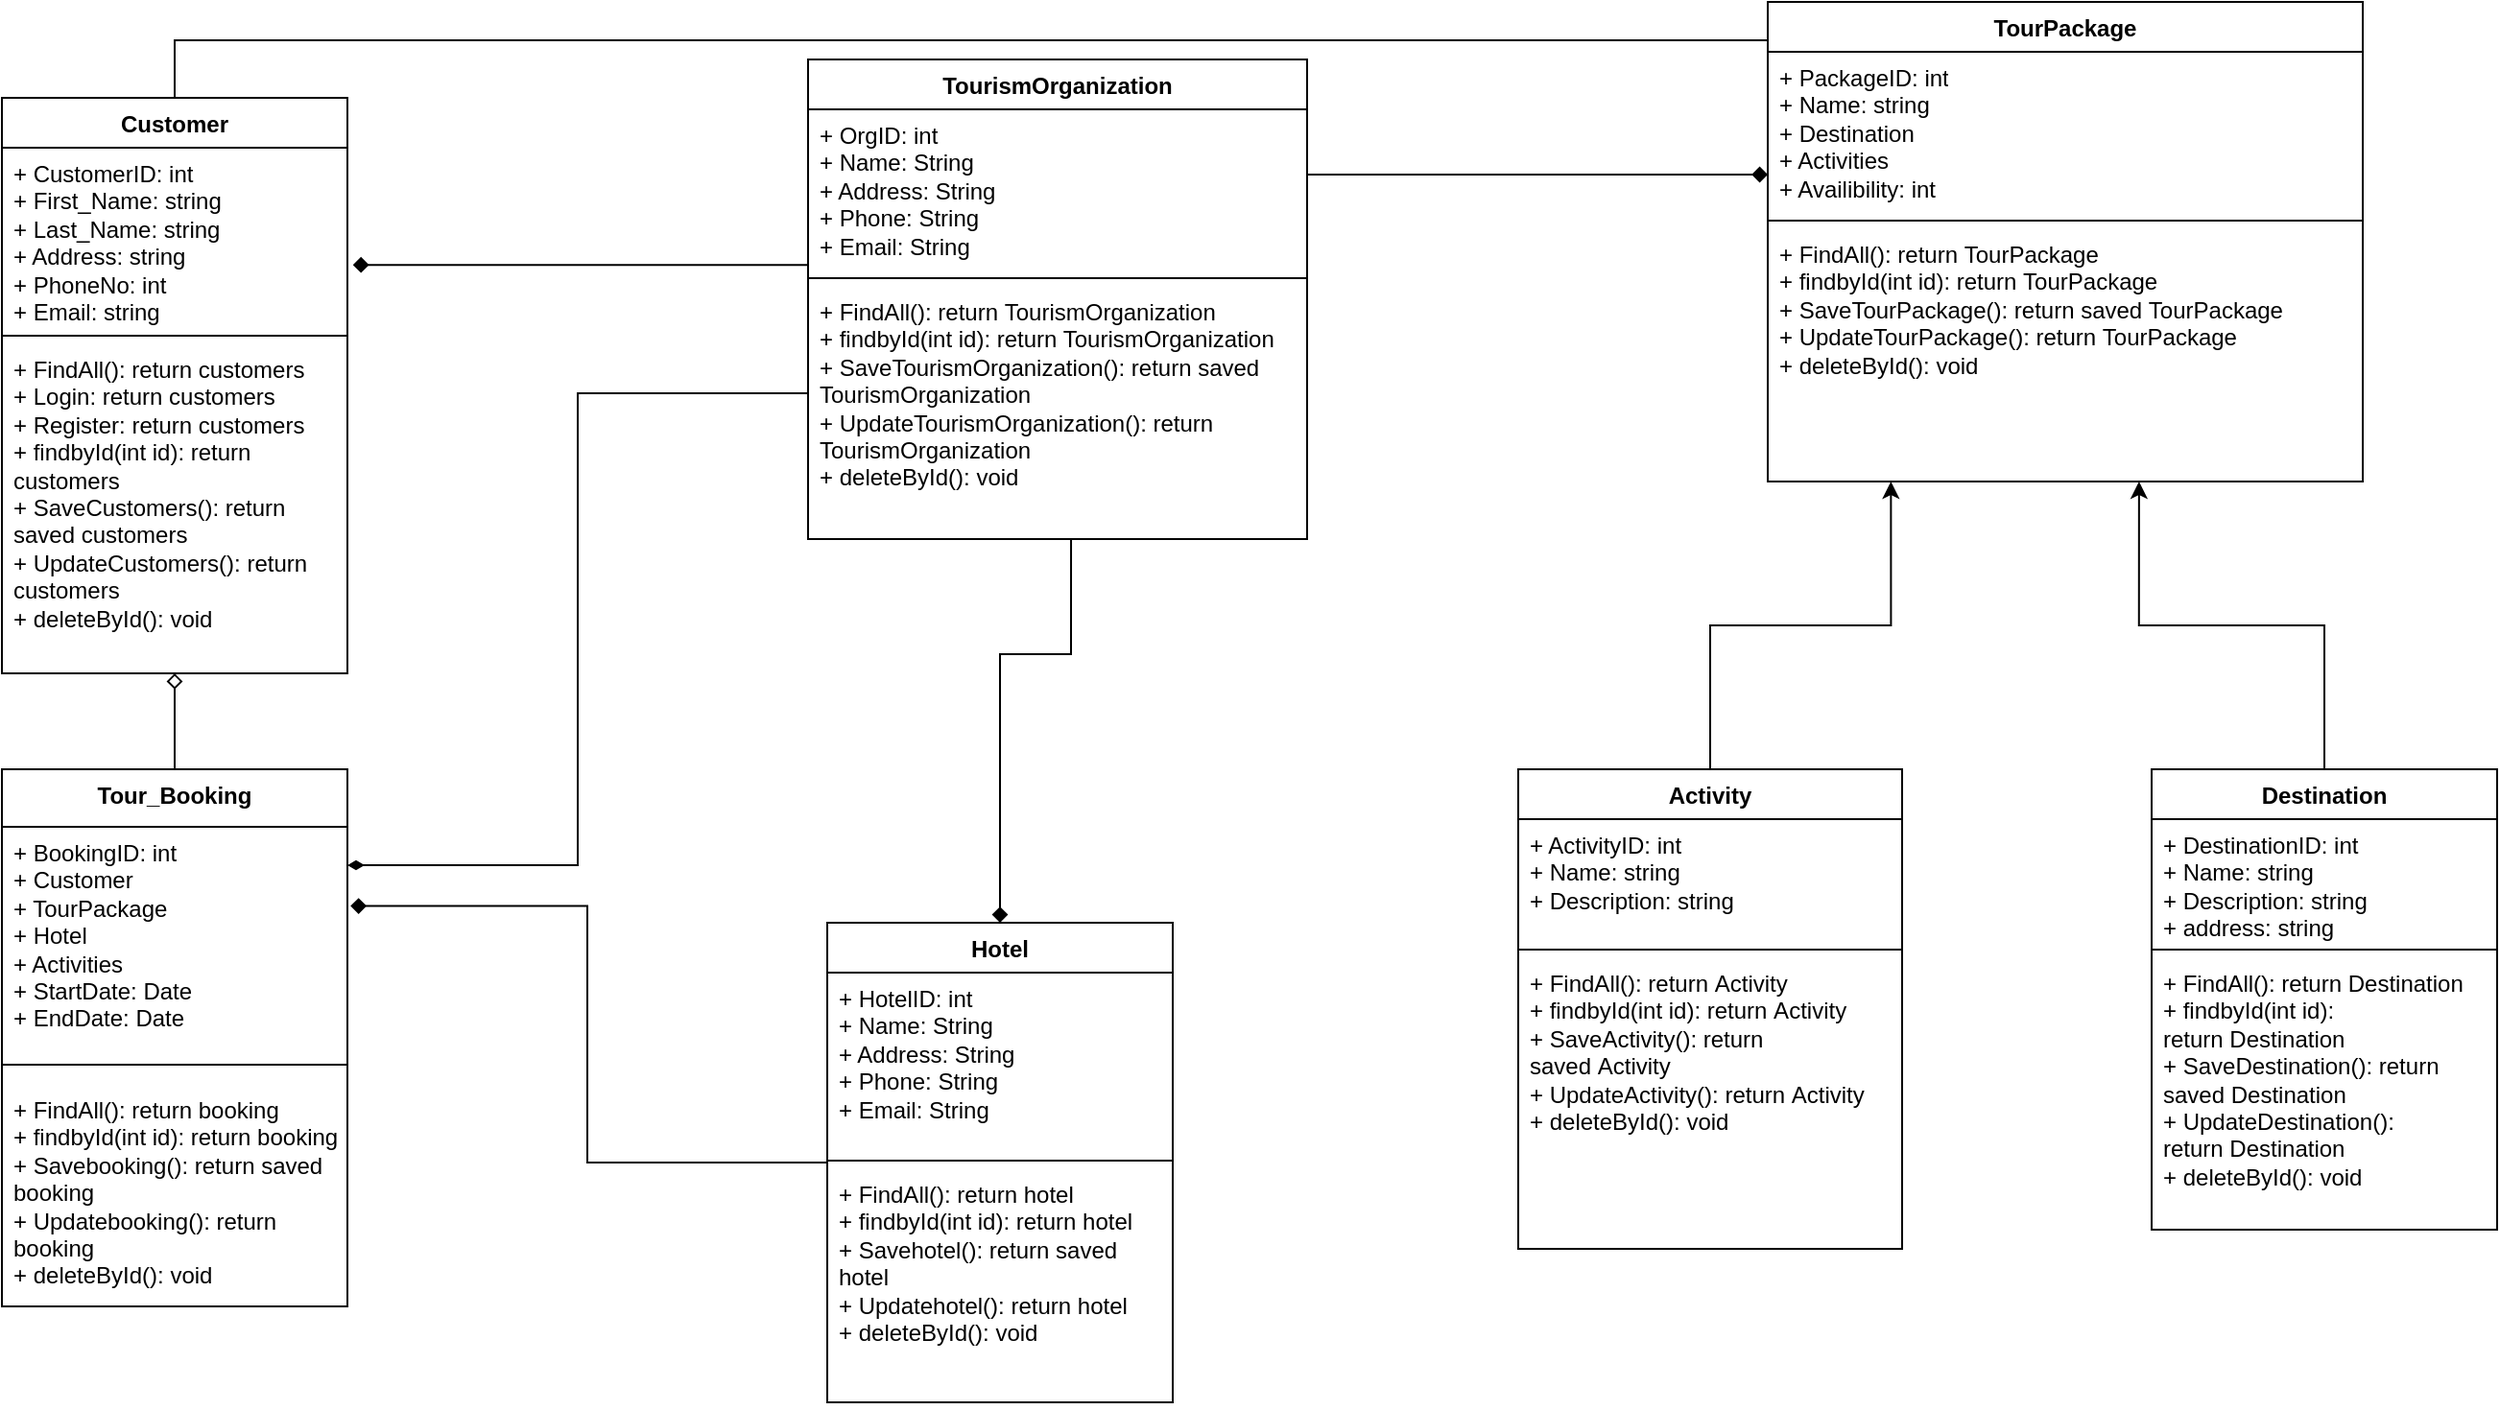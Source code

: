 <mxfile version="21.3.7" type="github">
  <diagram name="Page-1" id="bnu2dSghorLNrWTK2V-a">
    <mxGraphModel dx="1671" dy="936" grid="1" gridSize="10" guides="1" tooltips="1" connect="1" arrows="1" fold="1" page="1" pageScale="1" pageWidth="1169" pageHeight="827" math="0" shadow="0">
      <root>
        <mxCell id="0" />
        <mxCell id="1" parent="0" />
        <mxCell id="KHNytJC65dDUJxfTVJpx-35" style="edgeStyle=orthogonalEdgeStyle;rounded=0;orthogonalLoop=1;jettySize=auto;html=1;entryX=0.006;entryY=0.083;entryDx=0;entryDy=0;entryPerimeter=0;endArrow=diamond;endFill=1;" parent="1" source="KHNytJC65dDUJxfTVJpx-1" target="KHNytJC65dDUJxfTVJpx-18" edge="1">
          <mxGeometry relative="1" as="geometry">
            <Array as="points">
              <mxPoint x="140" y="50" />
              <mxPoint x="1031" y="50" />
            </Array>
          </mxGeometry>
        </mxCell>
        <mxCell id="KHNytJC65dDUJxfTVJpx-1" value="Customer" style="swimlane;fontStyle=1;align=center;verticalAlign=top;childLayout=stackLayout;horizontal=1;startSize=26;horizontalStack=0;resizeParent=1;resizeParentMax=0;resizeLast=0;collapsible=1;marginBottom=0;whiteSpace=wrap;html=1;" parent="1" vertex="1">
          <mxGeometry x="50" y="80" width="180" height="300" as="geometry">
            <mxRectangle x="100" y="80" width="100" height="30" as="alternateBounds" />
          </mxGeometry>
        </mxCell>
        <mxCell id="KHNytJC65dDUJxfTVJpx-2" value="+ CustomerID: int&lt;br&gt;+ First_Name: string&lt;br&gt;+ Last_Name: string&lt;br&gt;+ Address: string&lt;br&gt;+ PhoneNo: int&lt;br&gt;+ Email: string" style="text;strokeColor=none;fillColor=none;align=left;verticalAlign=top;spacingLeft=4;spacingRight=4;overflow=hidden;rotatable=0;points=[[0,0.5],[1,0.5]];portConstraint=eastwest;whiteSpace=wrap;html=1;" parent="KHNytJC65dDUJxfTVJpx-1" vertex="1">
          <mxGeometry y="26" width="180" height="94" as="geometry" />
        </mxCell>
        <mxCell id="KHNytJC65dDUJxfTVJpx-3" value="" style="line;strokeWidth=1;fillColor=none;align=left;verticalAlign=middle;spacingTop=-1;spacingLeft=3;spacingRight=3;rotatable=0;labelPosition=right;points=[];portConstraint=eastwest;strokeColor=inherit;" parent="KHNytJC65dDUJxfTVJpx-1" vertex="1">
          <mxGeometry y="120" width="180" height="8" as="geometry" />
        </mxCell>
        <mxCell id="KHNytJC65dDUJxfTVJpx-4" value="+ FindAll(): return customers&lt;br&gt;+ Login: return customers&lt;br&gt;+ Register: return customers&lt;br&gt;+ findbyId(int id): return customers&lt;br&gt;+ SaveCustomers(): return saved customers&lt;br&gt;+ UpdateCustomers(): return customers&lt;br&gt;+ deleteById(): void" style="text;strokeColor=none;fillColor=none;align=left;verticalAlign=top;spacingLeft=4;spacingRight=4;overflow=hidden;rotatable=0;points=[[0,0.5],[1,0.5]];portConstraint=eastwest;whiteSpace=wrap;html=1;" parent="KHNytJC65dDUJxfTVJpx-1" vertex="1">
          <mxGeometry y="128" width="180" height="172" as="geometry" />
        </mxCell>
        <mxCell id="KHNytJC65dDUJxfTVJpx-30" style="edgeStyle=orthogonalEdgeStyle;rounded=0;orthogonalLoop=1;jettySize=auto;html=1;entryX=0.5;entryY=1;entryDx=0;entryDy=0;entryPerimeter=0;endArrow=diamond;endFill=0;" parent="1" source="KHNytJC65dDUJxfTVJpx-5" target="KHNytJC65dDUJxfTVJpx-4" edge="1">
          <mxGeometry relative="1" as="geometry" />
        </mxCell>
        <mxCell id="KHNytJC65dDUJxfTVJpx-5" value="Tour_Booking" style="swimlane;fontStyle=1;align=center;verticalAlign=top;childLayout=stackLayout;horizontal=1;startSize=30;horizontalStack=0;resizeParent=1;resizeParentMax=0;resizeLast=0;collapsible=1;marginBottom=0;whiteSpace=wrap;html=1;" parent="1" vertex="1">
          <mxGeometry x="50" y="430" width="180" height="280" as="geometry">
            <mxRectangle x="100" y="80" width="100" height="30" as="alternateBounds" />
          </mxGeometry>
        </mxCell>
        <mxCell id="KHNytJC65dDUJxfTVJpx-6" value="+ BookingID: int&lt;br&gt;+ Customer&lt;br&gt;+ TourPackage&lt;br&gt;+ Hotel&lt;br&gt;+ Activities&lt;br&gt;+ StartDate: Date&lt;br&gt;+ EndDate: Date" style="text;strokeColor=none;fillColor=none;align=left;verticalAlign=top;spacingLeft=4;spacingRight=4;overflow=hidden;rotatable=0;points=[[0,0.5],[1,0.5]];portConstraint=eastwest;whiteSpace=wrap;html=1;" parent="KHNytJC65dDUJxfTVJpx-5" vertex="1">
          <mxGeometry y="30" width="180" height="114" as="geometry" />
        </mxCell>
        <mxCell id="KHNytJC65dDUJxfTVJpx-7" value="" style="line;strokeWidth=1;fillColor=none;align=left;verticalAlign=middle;spacingTop=-1;spacingLeft=3;spacingRight=3;rotatable=0;labelPosition=right;points=[];portConstraint=eastwest;strokeColor=inherit;" parent="KHNytJC65dDUJxfTVJpx-5" vertex="1">
          <mxGeometry y="144" width="180" height="20" as="geometry" />
        </mxCell>
        <mxCell id="KHNytJC65dDUJxfTVJpx-8" value="+ FindAll(): return booking&lt;br style=&quot;border-color: var(--border-color);&quot;&gt;+ findbyId(int id): return booking&lt;br style=&quot;border-color: var(--border-color);&quot;&gt;+ Savebooking(): return saved booking&lt;br style=&quot;border-color: var(--border-color);&quot;&gt;+ Updatebooking(): return booking&lt;br style=&quot;border-color: var(--border-color);&quot;&gt;+ deleteById(): void" style="text;strokeColor=none;fillColor=none;align=left;verticalAlign=top;spacingLeft=4;spacingRight=4;overflow=hidden;rotatable=0;points=[[0,0.5],[1,0.5]];portConstraint=eastwest;whiteSpace=wrap;html=1;" parent="KHNytJC65dDUJxfTVJpx-5" vertex="1">
          <mxGeometry y="164" width="180" height="116" as="geometry" />
        </mxCell>
        <mxCell id="KHNytJC65dDUJxfTVJpx-38" style="edgeStyle=orthogonalEdgeStyle;rounded=0;orthogonalLoop=1;jettySize=auto;html=1;entryX=1.009;entryY=0.362;entryDx=0;entryDy=0;entryPerimeter=0;endArrow=diamond;endFill=1;" parent="1" source="KHNytJC65dDUJxfTVJpx-10" edge="1" target="KHNytJC65dDUJxfTVJpx-6">
          <mxGeometry relative="1" as="geometry">
            <mxPoint x="230" y="489" as="targetPoint" />
          </mxGeometry>
        </mxCell>
        <mxCell id="KHNytJC65dDUJxfTVJpx-10" value="Hotel" style="swimlane;fontStyle=1;align=center;verticalAlign=top;childLayout=stackLayout;horizontal=1;startSize=26;horizontalStack=0;resizeParent=1;resizeParentMax=0;resizeLast=0;collapsible=1;marginBottom=0;whiteSpace=wrap;html=1;" parent="1" vertex="1">
          <mxGeometry x="480" y="510" width="180" height="250" as="geometry">
            <mxRectangle x="100" y="80" width="100" height="30" as="alternateBounds" />
          </mxGeometry>
        </mxCell>
        <mxCell id="KHNytJC65dDUJxfTVJpx-11" value="+ HotelID: int&lt;br&gt;+ Name: String&lt;br&gt;+ Address: String&lt;br&gt;+ Phone: String&lt;br&gt;+ Email: String&lt;br&gt;" style="text;strokeColor=none;fillColor=none;align=left;verticalAlign=top;spacingLeft=4;spacingRight=4;overflow=hidden;rotatable=0;points=[[0,0.5],[1,0.5]];portConstraint=eastwest;whiteSpace=wrap;html=1;" parent="KHNytJC65dDUJxfTVJpx-10" vertex="1">
          <mxGeometry y="26" width="180" height="94" as="geometry" />
        </mxCell>
        <mxCell id="KHNytJC65dDUJxfTVJpx-12" value="" style="line;strokeWidth=1;fillColor=none;align=left;verticalAlign=middle;spacingTop=-1;spacingLeft=3;spacingRight=3;rotatable=0;labelPosition=right;points=[];portConstraint=eastwest;strokeColor=inherit;" parent="KHNytJC65dDUJxfTVJpx-10" vertex="1">
          <mxGeometry y="120" width="180" height="8" as="geometry" />
        </mxCell>
        <mxCell id="KHNytJC65dDUJxfTVJpx-13" value="+ FindAll(): return hotel&lt;br style=&quot;border-color: var(--border-color);&quot;&gt;+ findbyId(int id): return hotel&lt;br style=&quot;border-color: var(--border-color);&quot;&gt;+ Savehotel(): return saved hotel&lt;br style=&quot;border-color: var(--border-color);&quot;&gt;+ Updatehotel(): return hotel&lt;br style=&quot;border-color: var(--border-color);&quot;&gt;+ deleteById(): void" style="text;strokeColor=none;fillColor=none;align=left;verticalAlign=top;spacingLeft=4;spacingRight=4;overflow=hidden;rotatable=0;points=[[0,0.5],[1,0.5]];portConstraint=eastwest;whiteSpace=wrap;html=1;" parent="KHNytJC65dDUJxfTVJpx-10" vertex="1">
          <mxGeometry y="128" width="180" height="122" as="geometry" />
        </mxCell>
        <mxCell id="KHNytJC65dDUJxfTVJpx-32" style="edgeStyle=orthogonalEdgeStyle;rounded=0;orthogonalLoop=1;jettySize=auto;html=1;entryX=1.016;entryY=0.65;entryDx=0;entryDy=0;entryPerimeter=0;endArrow=diamond;endFill=1;" parent="1" source="KHNytJC65dDUJxfTVJpx-14" target="KHNytJC65dDUJxfTVJpx-2" edge="1">
          <mxGeometry relative="1" as="geometry">
            <Array as="points">
              <mxPoint x="520" y="167" />
              <mxPoint x="520" y="167" />
            </Array>
          </mxGeometry>
        </mxCell>
        <mxCell id="KHNytJC65dDUJxfTVJpx-36" style="edgeStyle=orthogonalEdgeStyle;rounded=0;orthogonalLoop=1;jettySize=auto;html=1;exitX=0;exitY=0.5;exitDx=0;exitDy=0;endArrow=diamondThin;endFill=1;" parent="1" source="KHNytJC65dDUJxfTVJpx-17" edge="1">
          <mxGeometry relative="1" as="geometry">
            <mxPoint x="230" y="480" as="targetPoint" />
            <Array as="points">
              <mxPoint x="350" y="234" />
              <mxPoint x="350" y="480" />
              <mxPoint x="230" y="480" />
            </Array>
          </mxGeometry>
        </mxCell>
        <mxCell id="KHNytJC65dDUJxfTVJpx-37" style="edgeStyle=orthogonalEdgeStyle;rounded=0;orthogonalLoop=1;jettySize=auto;html=1;entryX=0.5;entryY=0;entryDx=0;entryDy=0;endArrow=diamond;endFill=1;exitX=0.527;exitY=1.004;exitDx=0;exitDy=0;exitPerimeter=0;" parent="1" source="KHNytJC65dDUJxfTVJpx-17" target="KHNytJC65dDUJxfTVJpx-10" edge="1">
          <mxGeometry relative="1" as="geometry">
            <Array as="points">
              <mxPoint x="607" y="370" />
              <mxPoint x="570" y="370" />
            </Array>
            <mxPoint x="700" y="350" as="sourcePoint" />
          </mxGeometry>
        </mxCell>
        <mxCell id="KHNytJC65dDUJxfTVJpx-14" value="TourismOrganization" style="swimlane;fontStyle=1;align=center;verticalAlign=top;childLayout=stackLayout;horizontal=1;startSize=26;horizontalStack=0;resizeParent=1;resizeParentMax=0;resizeLast=0;collapsible=1;marginBottom=0;whiteSpace=wrap;html=1;" parent="1" vertex="1">
          <mxGeometry x="470" y="60" width="260" height="250" as="geometry">
            <mxRectangle x="100" y="80" width="100" height="30" as="alternateBounds" />
          </mxGeometry>
        </mxCell>
        <mxCell id="KHNytJC65dDUJxfTVJpx-15" value="+ OrgID: int&lt;br style=&quot;border-color: var(--border-color);&quot;&gt;+ Name: String&lt;br style=&quot;border-color: var(--border-color);&quot;&gt;+ Address: String&lt;br style=&quot;border-color: var(--border-color);&quot;&gt;+ Phone: String&lt;br style=&quot;border-color: var(--border-color);&quot;&gt;+ Email: String" style="text;strokeColor=none;fillColor=none;align=left;verticalAlign=top;spacingLeft=4;spacingRight=4;overflow=hidden;rotatable=0;points=[[0,0.5],[1,0.5]];portConstraint=eastwest;whiteSpace=wrap;html=1;" parent="KHNytJC65dDUJxfTVJpx-14" vertex="1">
          <mxGeometry y="26" width="260" height="84" as="geometry" />
        </mxCell>
        <mxCell id="KHNytJC65dDUJxfTVJpx-16" value="" style="line;strokeWidth=1;fillColor=none;align=left;verticalAlign=middle;spacingTop=-1;spacingLeft=3;spacingRight=3;rotatable=0;labelPosition=right;points=[];portConstraint=eastwest;strokeColor=inherit;" parent="KHNytJC65dDUJxfTVJpx-14" vertex="1">
          <mxGeometry y="110" width="260" height="8" as="geometry" />
        </mxCell>
        <mxCell id="KHNytJC65dDUJxfTVJpx-17" value="+ FindAll(): return&amp;nbsp;TourismOrganization&lt;br style=&quot;border-color: var(--border-color);&quot;&gt;+ findbyId(int id): return TourismOrganization&lt;br style=&quot;border-color: var(--border-color);&quot;&gt;+ SaveTourismOrganization(): return saved TourismOrganization&lt;br style=&quot;border-color: var(--border-color);&quot;&gt;+ UpdateTourismOrganization(): return TourismOrganization&lt;br style=&quot;border-color: var(--border-color);&quot;&gt;+ deleteById(): void" style="text;strokeColor=none;fillColor=none;align=left;verticalAlign=top;spacingLeft=4;spacingRight=4;overflow=hidden;rotatable=0;points=[[0,0.5],[1,0.5]];portConstraint=eastwest;whiteSpace=wrap;html=1;" parent="KHNytJC65dDUJxfTVJpx-14" vertex="1">
          <mxGeometry y="118" width="260" height="132" as="geometry" />
        </mxCell>
        <mxCell id="KHNytJC65dDUJxfTVJpx-18" value="TourPackage" style="swimlane;fontStyle=1;align=center;verticalAlign=top;childLayout=stackLayout;horizontal=1;startSize=26;horizontalStack=0;resizeParent=1;resizeParentMax=0;resizeLast=0;collapsible=1;marginBottom=0;whiteSpace=wrap;html=1;" parent="1" vertex="1">
          <mxGeometry x="970" y="30" width="310" height="250" as="geometry">
            <mxRectangle x="100" y="80" width="100" height="30" as="alternateBounds" />
          </mxGeometry>
        </mxCell>
        <mxCell id="KHNytJC65dDUJxfTVJpx-19" value="+ PackageID: int&lt;br&gt;+ Name: string&lt;br&gt;+ Destination&lt;br&gt;+ Activities&lt;br&gt;+ Availibility: int" style="text;strokeColor=none;fillColor=none;align=left;verticalAlign=top;spacingLeft=4;spacingRight=4;overflow=hidden;rotatable=0;points=[[0,0.5],[1,0.5]];portConstraint=eastwest;whiteSpace=wrap;html=1;" parent="KHNytJC65dDUJxfTVJpx-18" vertex="1">
          <mxGeometry y="26" width="310" height="84" as="geometry" />
        </mxCell>
        <mxCell id="KHNytJC65dDUJxfTVJpx-20" value="" style="line;strokeWidth=1;fillColor=none;align=left;verticalAlign=middle;spacingTop=-1;spacingLeft=3;spacingRight=3;rotatable=0;labelPosition=right;points=[];portConstraint=eastwest;strokeColor=inherit;" parent="KHNytJC65dDUJxfTVJpx-18" vertex="1">
          <mxGeometry y="110" width="310" height="8" as="geometry" />
        </mxCell>
        <mxCell id="KHNytJC65dDUJxfTVJpx-21" value="+ FindAll(): return&amp;nbsp;TourPackage&lt;br style=&quot;border-color: var(--border-color);&quot;&gt;+ findbyId(int id): return&amp;nbsp;TourPackage&lt;br style=&quot;border-color: var(--border-color);&quot;&gt;+ SaveTourPackage(): return saved&amp;nbsp;TourPackage&lt;br style=&quot;border-color: var(--border-color);&quot;&gt;+ UpdateTourPackage(): return&amp;nbsp;TourPackage&lt;br style=&quot;border-color: var(--border-color);&quot;&gt;+ deleteById(): void" style="text;strokeColor=none;fillColor=none;align=left;verticalAlign=top;spacingLeft=4;spacingRight=4;overflow=hidden;rotatable=0;points=[[0,0.5],[1,0.5]];portConstraint=eastwest;whiteSpace=wrap;html=1;" parent="KHNytJC65dDUJxfTVJpx-18" vertex="1">
          <mxGeometry y="118" width="310" height="132" as="geometry" />
        </mxCell>
        <mxCell id="KHNytJC65dDUJxfTVJpx-39" style="edgeStyle=orthogonalEdgeStyle;rounded=0;orthogonalLoop=1;jettySize=auto;html=1;entryX=0.207;entryY=1;entryDx=0;entryDy=0;entryPerimeter=0;" parent="1" source="KHNytJC65dDUJxfTVJpx-22" target="KHNytJC65dDUJxfTVJpx-21" edge="1">
          <mxGeometry relative="1" as="geometry" />
        </mxCell>
        <mxCell id="KHNytJC65dDUJxfTVJpx-22" value="Activity" style="swimlane;fontStyle=1;align=center;verticalAlign=top;childLayout=stackLayout;horizontal=1;startSize=26;horizontalStack=0;resizeParent=1;resizeParentMax=0;resizeLast=0;collapsible=1;marginBottom=0;whiteSpace=wrap;html=1;" parent="1" vertex="1">
          <mxGeometry x="840" y="430" width="200" height="250" as="geometry">
            <mxRectangle x="100" y="80" width="100" height="30" as="alternateBounds" />
          </mxGeometry>
        </mxCell>
        <mxCell id="KHNytJC65dDUJxfTVJpx-23" value="+ ActivityID: int&lt;br&gt;+ Name: string&lt;br&gt;+ Description: string&lt;br&gt;" style="text;strokeColor=none;fillColor=none;align=left;verticalAlign=top;spacingLeft=4;spacingRight=4;overflow=hidden;rotatable=0;points=[[0,0.5],[1,0.5]];portConstraint=eastwest;whiteSpace=wrap;html=1;" parent="KHNytJC65dDUJxfTVJpx-22" vertex="1">
          <mxGeometry y="26" width="200" height="64" as="geometry" />
        </mxCell>
        <mxCell id="KHNytJC65dDUJxfTVJpx-24" value="" style="line;strokeWidth=1;fillColor=none;align=left;verticalAlign=middle;spacingTop=-1;spacingLeft=3;spacingRight=3;rotatable=0;labelPosition=right;points=[];portConstraint=eastwest;strokeColor=inherit;" parent="KHNytJC65dDUJxfTVJpx-22" vertex="1">
          <mxGeometry y="90" width="200" height="8" as="geometry" />
        </mxCell>
        <mxCell id="KHNytJC65dDUJxfTVJpx-25" value="+ FindAll(): return&amp;nbsp;Activity&lt;br style=&quot;border-color: var(--border-color);&quot;&gt;+ findbyId(int id): return&amp;nbsp;Activity&lt;br style=&quot;border-color: var(--border-color);&quot;&gt;+ SaveActivity(): return saved&amp;nbsp;Activity&lt;br style=&quot;border-color: var(--border-color);&quot;&gt;+ UpdateActivity(): return&amp;nbsp;Activity&lt;br style=&quot;border-color: var(--border-color);&quot;&gt;+ deleteById(): void" style="text;strokeColor=none;fillColor=none;align=left;verticalAlign=top;spacingLeft=4;spacingRight=4;overflow=hidden;rotatable=0;points=[[0,0.5],[1,0.5]];portConstraint=eastwest;whiteSpace=wrap;html=1;" parent="KHNytJC65dDUJxfTVJpx-22" vertex="1">
          <mxGeometry y="98" width="200" height="152" as="geometry" />
        </mxCell>
        <mxCell id="KHNytJC65dDUJxfTVJpx-40" style="edgeStyle=orthogonalEdgeStyle;rounded=0;orthogonalLoop=1;jettySize=auto;html=1;entryX=0.624;entryY=1;entryDx=0;entryDy=0;entryPerimeter=0;" parent="1" source="KHNytJC65dDUJxfTVJpx-26" target="KHNytJC65dDUJxfTVJpx-21" edge="1">
          <mxGeometry relative="1" as="geometry" />
        </mxCell>
        <mxCell id="KHNytJC65dDUJxfTVJpx-26" value="Destination" style="swimlane;fontStyle=1;align=center;verticalAlign=top;childLayout=stackLayout;horizontal=1;startSize=26;horizontalStack=0;resizeParent=1;resizeParentMax=0;resizeLast=0;collapsible=1;marginBottom=0;whiteSpace=wrap;html=1;" parent="1" vertex="1">
          <mxGeometry x="1170" y="430" width="180" height="240" as="geometry">
            <mxRectangle x="100" y="80" width="100" height="30" as="alternateBounds" />
          </mxGeometry>
        </mxCell>
        <mxCell id="KHNytJC65dDUJxfTVJpx-27" value="+ DestinationID: int&lt;br&gt;+ Name: string&lt;br&gt;+ Description: string&lt;br&gt;+ address: string" style="text;strokeColor=none;fillColor=none;align=left;verticalAlign=top;spacingLeft=4;spacingRight=4;overflow=hidden;rotatable=0;points=[[0,0.5],[1,0.5]];portConstraint=eastwest;whiteSpace=wrap;html=1;" parent="KHNytJC65dDUJxfTVJpx-26" vertex="1">
          <mxGeometry y="26" width="180" height="64" as="geometry" />
        </mxCell>
        <mxCell id="KHNytJC65dDUJxfTVJpx-28" value="" style="line;strokeWidth=1;fillColor=none;align=left;verticalAlign=middle;spacingTop=-1;spacingLeft=3;spacingRight=3;rotatable=0;labelPosition=right;points=[];portConstraint=eastwest;strokeColor=inherit;" parent="KHNytJC65dDUJxfTVJpx-26" vertex="1">
          <mxGeometry y="90" width="180" height="8" as="geometry" />
        </mxCell>
        <mxCell id="KHNytJC65dDUJxfTVJpx-29" value="+ FindAll(): return&amp;nbsp;Destination&lt;br style=&quot;border-color: var(--border-color);&quot;&gt;+ findbyId(int id): return&amp;nbsp;Destination&lt;br style=&quot;border-color: var(--border-color);&quot;&gt;+ SaveDestination(): return saved&amp;nbsp;Destination&lt;br style=&quot;border-color: var(--border-color);&quot;&gt;+ UpdateDestination(): return&amp;nbsp;Destination&lt;br style=&quot;border-color: var(--border-color);&quot;&gt;+ deleteById(): void" style="text;strokeColor=none;fillColor=none;align=left;verticalAlign=top;spacingLeft=4;spacingRight=4;overflow=hidden;rotatable=0;points=[[0,0.5],[1,0.5]];portConstraint=eastwest;whiteSpace=wrap;html=1;" parent="KHNytJC65dDUJxfTVJpx-26" vertex="1">
          <mxGeometry y="98" width="180" height="142" as="geometry" />
        </mxCell>
        <mxCell id="KHNytJC65dDUJxfTVJpx-33" style="edgeStyle=orthogonalEdgeStyle;rounded=0;orthogonalLoop=1;jettySize=auto;html=1;entryX=0;entryY=0.762;entryDx=0;entryDy=0;entryPerimeter=0;endArrow=diamond;endFill=1;" parent="1" source="KHNytJC65dDUJxfTVJpx-15" target="KHNytJC65dDUJxfTVJpx-19" edge="1">
          <mxGeometry relative="1" as="geometry">
            <Array as="points">
              <mxPoint x="840" y="120" />
              <mxPoint x="840" y="120" />
            </Array>
          </mxGeometry>
        </mxCell>
      </root>
    </mxGraphModel>
  </diagram>
</mxfile>

